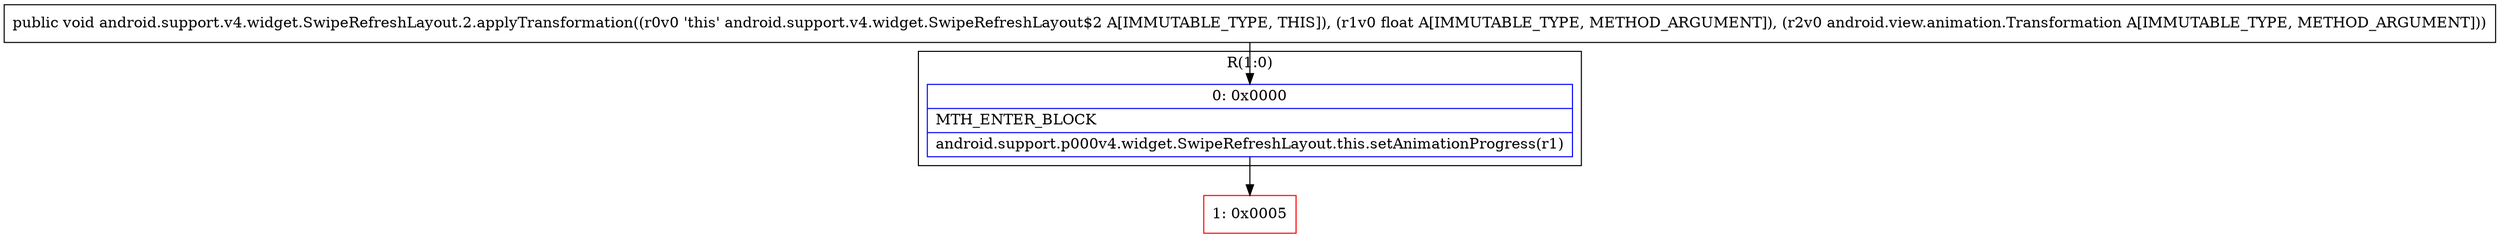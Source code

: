 digraph "CFG forandroid.support.v4.widget.SwipeRefreshLayout.2.applyTransformation(FLandroid\/view\/animation\/Transformation;)V" {
subgraph cluster_Region_914930862 {
label = "R(1:0)";
node [shape=record,color=blue];
Node_0 [shape=record,label="{0\:\ 0x0000|MTH_ENTER_BLOCK\l|android.support.p000v4.widget.SwipeRefreshLayout.this.setAnimationProgress(r1)\l}"];
}
Node_1 [shape=record,color=red,label="{1\:\ 0x0005}"];
MethodNode[shape=record,label="{public void android.support.v4.widget.SwipeRefreshLayout.2.applyTransformation((r0v0 'this' android.support.v4.widget.SwipeRefreshLayout$2 A[IMMUTABLE_TYPE, THIS]), (r1v0 float A[IMMUTABLE_TYPE, METHOD_ARGUMENT]), (r2v0 android.view.animation.Transformation A[IMMUTABLE_TYPE, METHOD_ARGUMENT])) }"];
MethodNode -> Node_0;
Node_0 -> Node_1;
}

